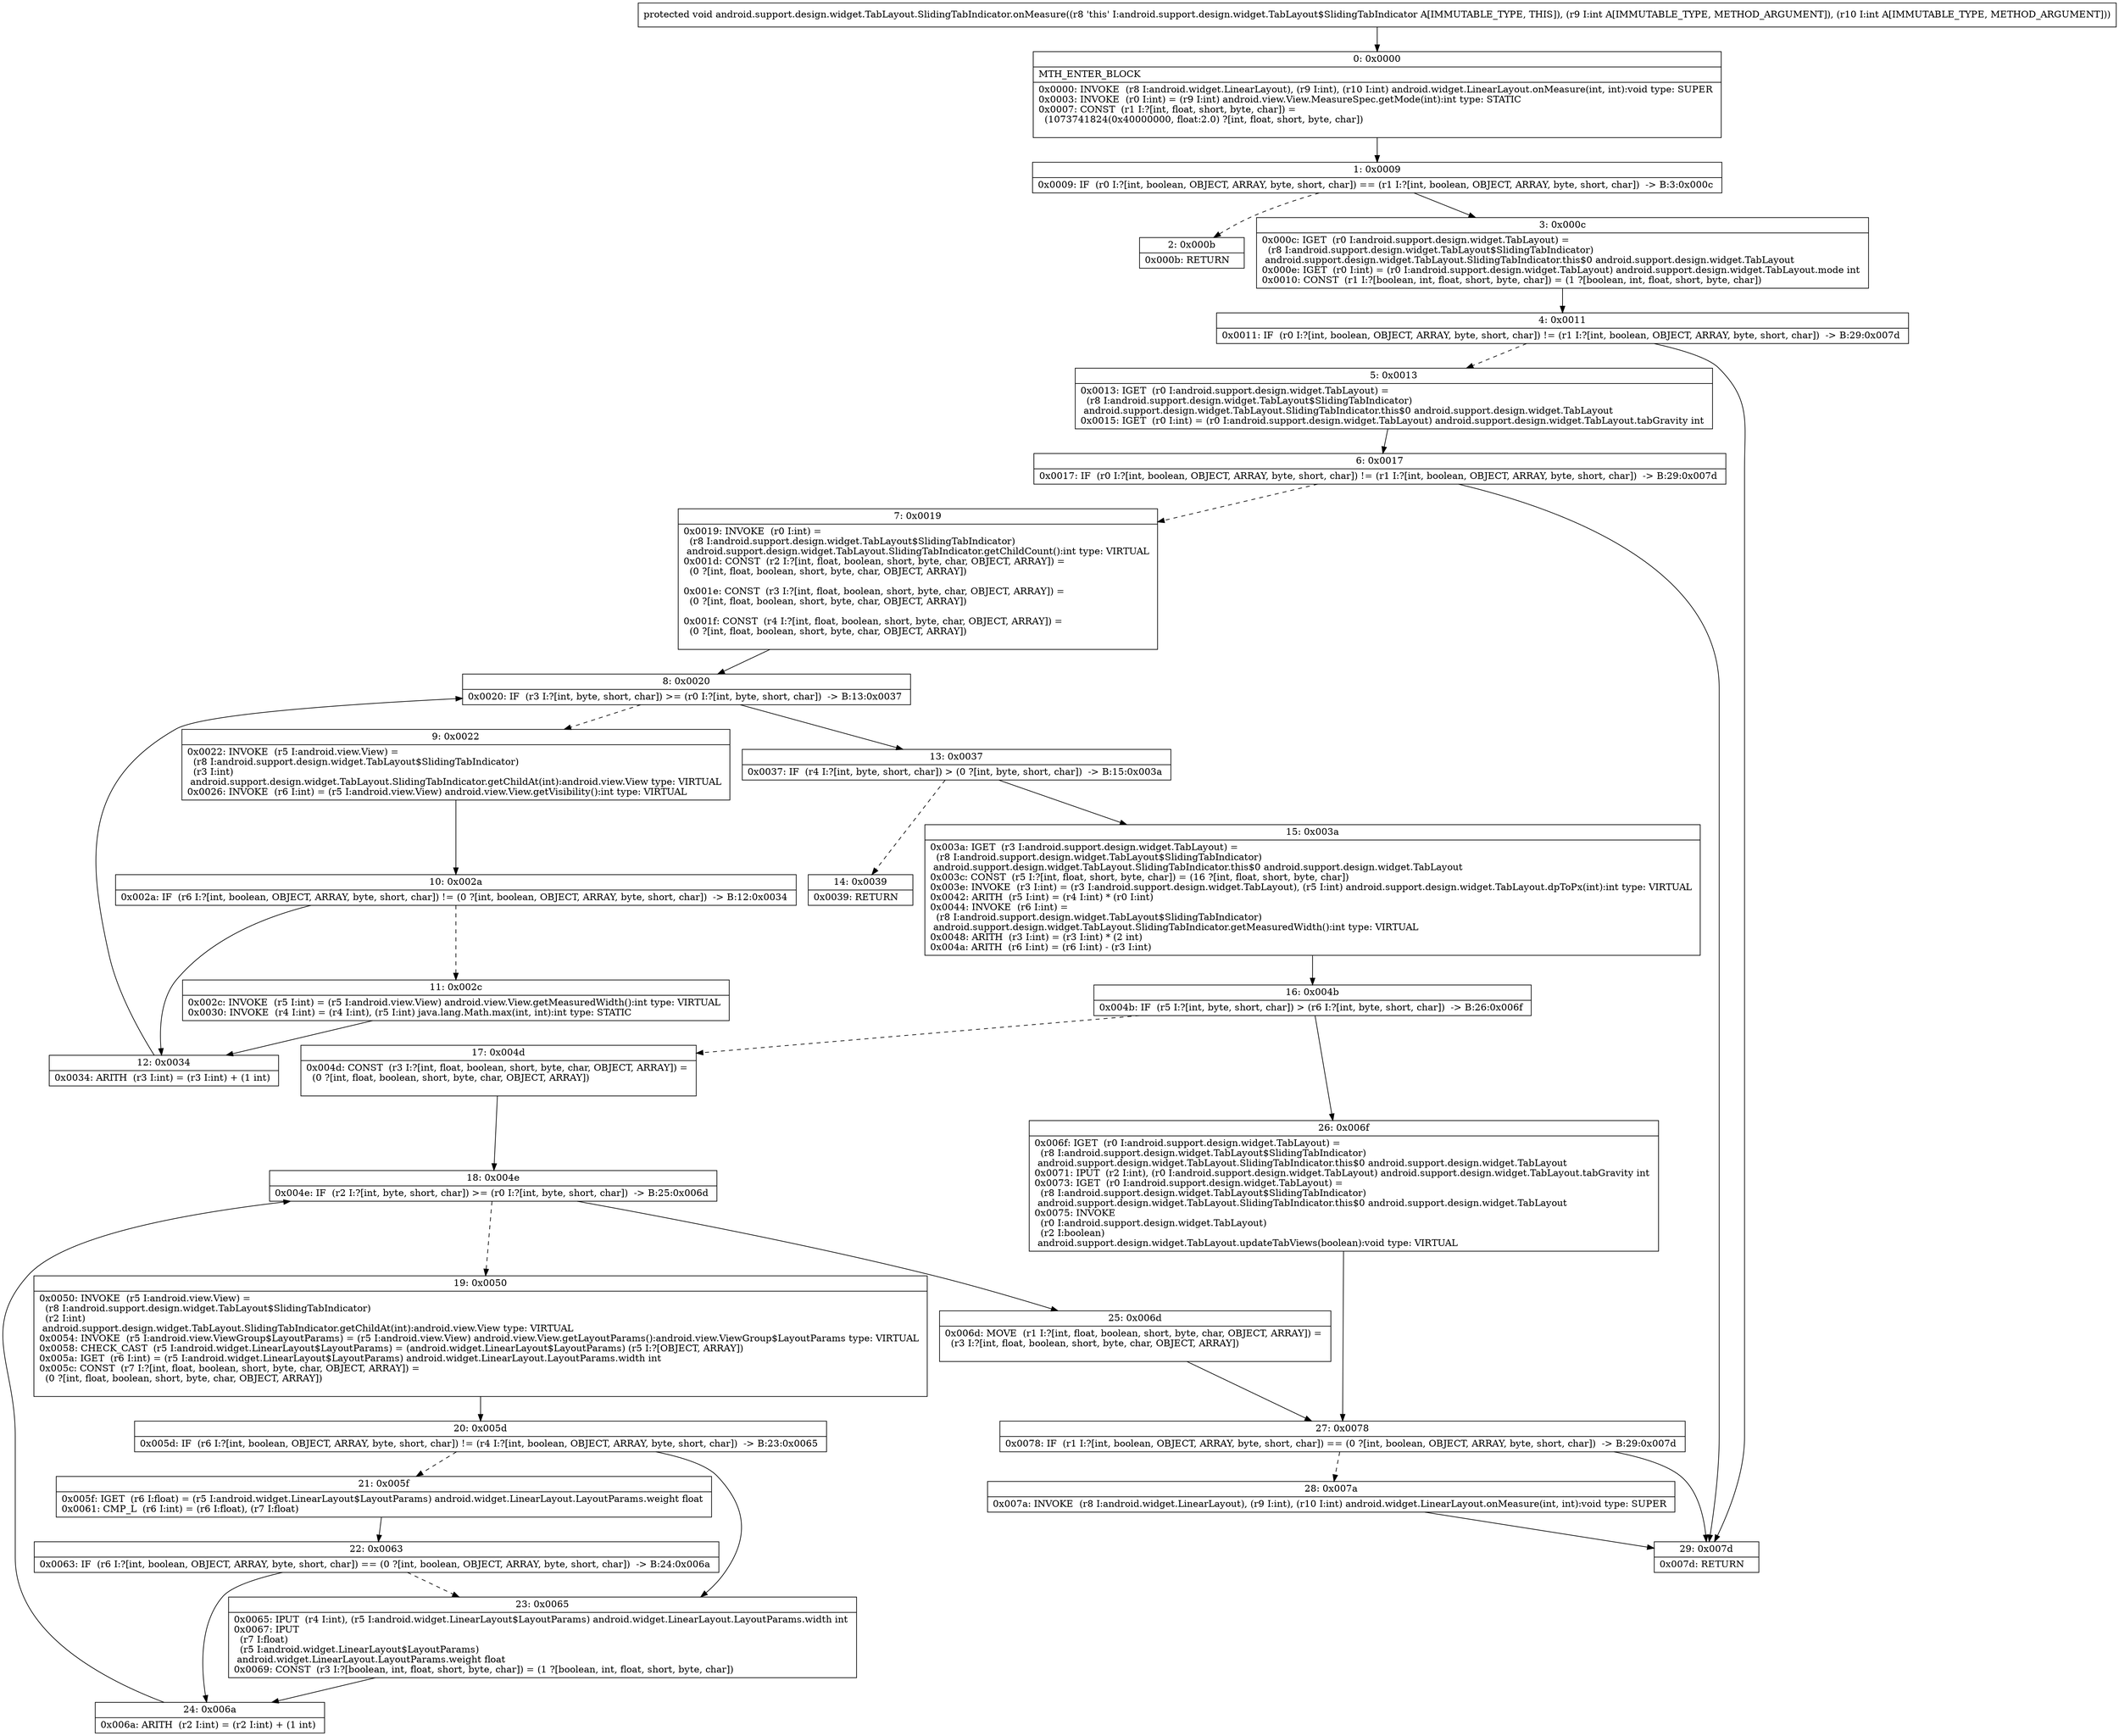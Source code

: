 digraph "CFG forandroid.support.design.widget.TabLayout.SlidingTabIndicator.onMeasure(II)V" {
Node_0 [shape=record,label="{0\:\ 0x0000|MTH_ENTER_BLOCK\l|0x0000: INVOKE  (r8 I:android.widget.LinearLayout), (r9 I:int), (r10 I:int) android.widget.LinearLayout.onMeasure(int, int):void type: SUPER \l0x0003: INVOKE  (r0 I:int) = (r9 I:int) android.view.View.MeasureSpec.getMode(int):int type: STATIC \l0x0007: CONST  (r1 I:?[int, float, short, byte, char]) = \l  (1073741824(0x40000000, float:2.0) ?[int, float, short, byte, char])\l \l}"];
Node_1 [shape=record,label="{1\:\ 0x0009|0x0009: IF  (r0 I:?[int, boolean, OBJECT, ARRAY, byte, short, char]) == (r1 I:?[int, boolean, OBJECT, ARRAY, byte, short, char])  \-\> B:3:0x000c \l}"];
Node_2 [shape=record,label="{2\:\ 0x000b|0x000b: RETURN   \l}"];
Node_3 [shape=record,label="{3\:\ 0x000c|0x000c: IGET  (r0 I:android.support.design.widget.TabLayout) = \l  (r8 I:android.support.design.widget.TabLayout$SlidingTabIndicator)\l android.support.design.widget.TabLayout.SlidingTabIndicator.this$0 android.support.design.widget.TabLayout \l0x000e: IGET  (r0 I:int) = (r0 I:android.support.design.widget.TabLayout) android.support.design.widget.TabLayout.mode int \l0x0010: CONST  (r1 I:?[boolean, int, float, short, byte, char]) = (1 ?[boolean, int, float, short, byte, char]) \l}"];
Node_4 [shape=record,label="{4\:\ 0x0011|0x0011: IF  (r0 I:?[int, boolean, OBJECT, ARRAY, byte, short, char]) != (r1 I:?[int, boolean, OBJECT, ARRAY, byte, short, char])  \-\> B:29:0x007d \l}"];
Node_5 [shape=record,label="{5\:\ 0x0013|0x0013: IGET  (r0 I:android.support.design.widget.TabLayout) = \l  (r8 I:android.support.design.widget.TabLayout$SlidingTabIndicator)\l android.support.design.widget.TabLayout.SlidingTabIndicator.this$0 android.support.design.widget.TabLayout \l0x0015: IGET  (r0 I:int) = (r0 I:android.support.design.widget.TabLayout) android.support.design.widget.TabLayout.tabGravity int \l}"];
Node_6 [shape=record,label="{6\:\ 0x0017|0x0017: IF  (r0 I:?[int, boolean, OBJECT, ARRAY, byte, short, char]) != (r1 I:?[int, boolean, OBJECT, ARRAY, byte, short, char])  \-\> B:29:0x007d \l}"];
Node_7 [shape=record,label="{7\:\ 0x0019|0x0019: INVOKE  (r0 I:int) = \l  (r8 I:android.support.design.widget.TabLayout$SlidingTabIndicator)\l android.support.design.widget.TabLayout.SlidingTabIndicator.getChildCount():int type: VIRTUAL \l0x001d: CONST  (r2 I:?[int, float, boolean, short, byte, char, OBJECT, ARRAY]) = \l  (0 ?[int, float, boolean, short, byte, char, OBJECT, ARRAY])\l \l0x001e: CONST  (r3 I:?[int, float, boolean, short, byte, char, OBJECT, ARRAY]) = \l  (0 ?[int, float, boolean, short, byte, char, OBJECT, ARRAY])\l \l0x001f: CONST  (r4 I:?[int, float, boolean, short, byte, char, OBJECT, ARRAY]) = \l  (0 ?[int, float, boolean, short, byte, char, OBJECT, ARRAY])\l \l}"];
Node_8 [shape=record,label="{8\:\ 0x0020|0x0020: IF  (r3 I:?[int, byte, short, char]) \>= (r0 I:?[int, byte, short, char])  \-\> B:13:0x0037 \l}"];
Node_9 [shape=record,label="{9\:\ 0x0022|0x0022: INVOKE  (r5 I:android.view.View) = \l  (r8 I:android.support.design.widget.TabLayout$SlidingTabIndicator)\l  (r3 I:int)\l android.support.design.widget.TabLayout.SlidingTabIndicator.getChildAt(int):android.view.View type: VIRTUAL \l0x0026: INVOKE  (r6 I:int) = (r5 I:android.view.View) android.view.View.getVisibility():int type: VIRTUAL \l}"];
Node_10 [shape=record,label="{10\:\ 0x002a|0x002a: IF  (r6 I:?[int, boolean, OBJECT, ARRAY, byte, short, char]) != (0 ?[int, boolean, OBJECT, ARRAY, byte, short, char])  \-\> B:12:0x0034 \l}"];
Node_11 [shape=record,label="{11\:\ 0x002c|0x002c: INVOKE  (r5 I:int) = (r5 I:android.view.View) android.view.View.getMeasuredWidth():int type: VIRTUAL \l0x0030: INVOKE  (r4 I:int) = (r4 I:int), (r5 I:int) java.lang.Math.max(int, int):int type: STATIC \l}"];
Node_12 [shape=record,label="{12\:\ 0x0034|0x0034: ARITH  (r3 I:int) = (r3 I:int) + (1 int) \l}"];
Node_13 [shape=record,label="{13\:\ 0x0037|0x0037: IF  (r4 I:?[int, byte, short, char]) \> (0 ?[int, byte, short, char])  \-\> B:15:0x003a \l}"];
Node_14 [shape=record,label="{14\:\ 0x0039|0x0039: RETURN   \l}"];
Node_15 [shape=record,label="{15\:\ 0x003a|0x003a: IGET  (r3 I:android.support.design.widget.TabLayout) = \l  (r8 I:android.support.design.widget.TabLayout$SlidingTabIndicator)\l android.support.design.widget.TabLayout.SlidingTabIndicator.this$0 android.support.design.widget.TabLayout \l0x003c: CONST  (r5 I:?[int, float, short, byte, char]) = (16 ?[int, float, short, byte, char]) \l0x003e: INVOKE  (r3 I:int) = (r3 I:android.support.design.widget.TabLayout), (r5 I:int) android.support.design.widget.TabLayout.dpToPx(int):int type: VIRTUAL \l0x0042: ARITH  (r5 I:int) = (r4 I:int) * (r0 I:int) \l0x0044: INVOKE  (r6 I:int) = \l  (r8 I:android.support.design.widget.TabLayout$SlidingTabIndicator)\l android.support.design.widget.TabLayout.SlidingTabIndicator.getMeasuredWidth():int type: VIRTUAL \l0x0048: ARITH  (r3 I:int) = (r3 I:int) * (2 int) \l0x004a: ARITH  (r6 I:int) = (r6 I:int) \- (r3 I:int) \l}"];
Node_16 [shape=record,label="{16\:\ 0x004b|0x004b: IF  (r5 I:?[int, byte, short, char]) \> (r6 I:?[int, byte, short, char])  \-\> B:26:0x006f \l}"];
Node_17 [shape=record,label="{17\:\ 0x004d|0x004d: CONST  (r3 I:?[int, float, boolean, short, byte, char, OBJECT, ARRAY]) = \l  (0 ?[int, float, boolean, short, byte, char, OBJECT, ARRAY])\l \l}"];
Node_18 [shape=record,label="{18\:\ 0x004e|0x004e: IF  (r2 I:?[int, byte, short, char]) \>= (r0 I:?[int, byte, short, char])  \-\> B:25:0x006d \l}"];
Node_19 [shape=record,label="{19\:\ 0x0050|0x0050: INVOKE  (r5 I:android.view.View) = \l  (r8 I:android.support.design.widget.TabLayout$SlidingTabIndicator)\l  (r2 I:int)\l android.support.design.widget.TabLayout.SlidingTabIndicator.getChildAt(int):android.view.View type: VIRTUAL \l0x0054: INVOKE  (r5 I:android.view.ViewGroup$LayoutParams) = (r5 I:android.view.View) android.view.View.getLayoutParams():android.view.ViewGroup$LayoutParams type: VIRTUAL \l0x0058: CHECK_CAST  (r5 I:android.widget.LinearLayout$LayoutParams) = (android.widget.LinearLayout$LayoutParams) (r5 I:?[OBJECT, ARRAY]) \l0x005a: IGET  (r6 I:int) = (r5 I:android.widget.LinearLayout$LayoutParams) android.widget.LinearLayout.LayoutParams.width int \l0x005c: CONST  (r7 I:?[int, float, boolean, short, byte, char, OBJECT, ARRAY]) = \l  (0 ?[int, float, boolean, short, byte, char, OBJECT, ARRAY])\l \l}"];
Node_20 [shape=record,label="{20\:\ 0x005d|0x005d: IF  (r6 I:?[int, boolean, OBJECT, ARRAY, byte, short, char]) != (r4 I:?[int, boolean, OBJECT, ARRAY, byte, short, char])  \-\> B:23:0x0065 \l}"];
Node_21 [shape=record,label="{21\:\ 0x005f|0x005f: IGET  (r6 I:float) = (r5 I:android.widget.LinearLayout$LayoutParams) android.widget.LinearLayout.LayoutParams.weight float \l0x0061: CMP_L  (r6 I:int) = (r6 I:float), (r7 I:float) \l}"];
Node_22 [shape=record,label="{22\:\ 0x0063|0x0063: IF  (r6 I:?[int, boolean, OBJECT, ARRAY, byte, short, char]) == (0 ?[int, boolean, OBJECT, ARRAY, byte, short, char])  \-\> B:24:0x006a \l}"];
Node_23 [shape=record,label="{23\:\ 0x0065|0x0065: IPUT  (r4 I:int), (r5 I:android.widget.LinearLayout$LayoutParams) android.widget.LinearLayout.LayoutParams.width int \l0x0067: IPUT  \l  (r7 I:float)\l  (r5 I:android.widget.LinearLayout$LayoutParams)\l android.widget.LinearLayout.LayoutParams.weight float \l0x0069: CONST  (r3 I:?[boolean, int, float, short, byte, char]) = (1 ?[boolean, int, float, short, byte, char]) \l}"];
Node_24 [shape=record,label="{24\:\ 0x006a|0x006a: ARITH  (r2 I:int) = (r2 I:int) + (1 int) \l}"];
Node_25 [shape=record,label="{25\:\ 0x006d|0x006d: MOVE  (r1 I:?[int, float, boolean, short, byte, char, OBJECT, ARRAY]) = \l  (r3 I:?[int, float, boolean, short, byte, char, OBJECT, ARRAY])\l \l}"];
Node_26 [shape=record,label="{26\:\ 0x006f|0x006f: IGET  (r0 I:android.support.design.widget.TabLayout) = \l  (r8 I:android.support.design.widget.TabLayout$SlidingTabIndicator)\l android.support.design.widget.TabLayout.SlidingTabIndicator.this$0 android.support.design.widget.TabLayout \l0x0071: IPUT  (r2 I:int), (r0 I:android.support.design.widget.TabLayout) android.support.design.widget.TabLayout.tabGravity int \l0x0073: IGET  (r0 I:android.support.design.widget.TabLayout) = \l  (r8 I:android.support.design.widget.TabLayout$SlidingTabIndicator)\l android.support.design.widget.TabLayout.SlidingTabIndicator.this$0 android.support.design.widget.TabLayout \l0x0075: INVOKE  \l  (r0 I:android.support.design.widget.TabLayout)\l  (r2 I:boolean)\l android.support.design.widget.TabLayout.updateTabViews(boolean):void type: VIRTUAL \l}"];
Node_27 [shape=record,label="{27\:\ 0x0078|0x0078: IF  (r1 I:?[int, boolean, OBJECT, ARRAY, byte, short, char]) == (0 ?[int, boolean, OBJECT, ARRAY, byte, short, char])  \-\> B:29:0x007d \l}"];
Node_28 [shape=record,label="{28\:\ 0x007a|0x007a: INVOKE  (r8 I:android.widget.LinearLayout), (r9 I:int), (r10 I:int) android.widget.LinearLayout.onMeasure(int, int):void type: SUPER \l}"];
Node_29 [shape=record,label="{29\:\ 0x007d|0x007d: RETURN   \l}"];
MethodNode[shape=record,label="{protected void android.support.design.widget.TabLayout.SlidingTabIndicator.onMeasure((r8 'this' I:android.support.design.widget.TabLayout$SlidingTabIndicator A[IMMUTABLE_TYPE, THIS]), (r9 I:int A[IMMUTABLE_TYPE, METHOD_ARGUMENT]), (r10 I:int A[IMMUTABLE_TYPE, METHOD_ARGUMENT])) }"];
MethodNode -> Node_0;
Node_0 -> Node_1;
Node_1 -> Node_2[style=dashed];
Node_1 -> Node_3;
Node_3 -> Node_4;
Node_4 -> Node_5[style=dashed];
Node_4 -> Node_29;
Node_5 -> Node_6;
Node_6 -> Node_7[style=dashed];
Node_6 -> Node_29;
Node_7 -> Node_8;
Node_8 -> Node_9[style=dashed];
Node_8 -> Node_13;
Node_9 -> Node_10;
Node_10 -> Node_11[style=dashed];
Node_10 -> Node_12;
Node_11 -> Node_12;
Node_12 -> Node_8;
Node_13 -> Node_14[style=dashed];
Node_13 -> Node_15;
Node_15 -> Node_16;
Node_16 -> Node_17[style=dashed];
Node_16 -> Node_26;
Node_17 -> Node_18;
Node_18 -> Node_19[style=dashed];
Node_18 -> Node_25;
Node_19 -> Node_20;
Node_20 -> Node_21[style=dashed];
Node_20 -> Node_23;
Node_21 -> Node_22;
Node_22 -> Node_23[style=dashed];
Node_22 -> Node_24;
Node_23 -> Node_24;
Node_24 -> Node_18;
Node_25 -> Node_27;
Node_26 -> Node_27;
Node_27 -> Node_28[style=dashed];
Node_27 -> Node_29;
Node_28 -> Node_29;
}

